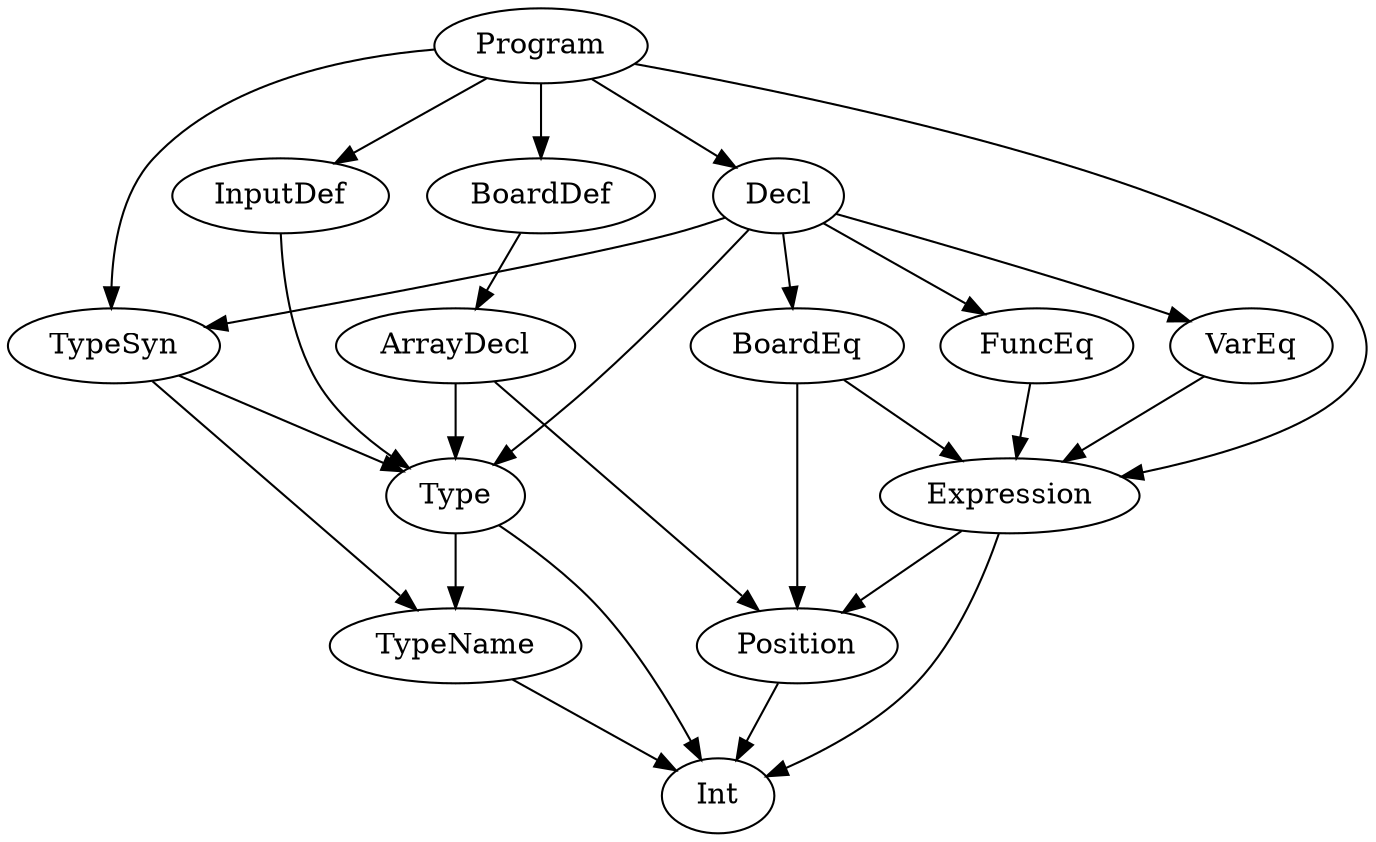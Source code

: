 digraph G {
Int [label="Int"];
TypeName [label="TypeName"];
ArrayDecl [label="ArrayDecl"];
BoardDef [label="BoardDef"];
BoardEq [label="BoardEq"];
Decl [label="Decl"];
Expression [label="Expression"];
FuncEq [label="FuncEq"];
InputDef [label="InputDef"];
Position [label="Position"];
Program [label="Program"];
Type [label="Type"];
TypeSyn [label="TypeSyn"];
VarEq [label="VarEq"];
TypeName -> Int;
ArrayDecl -> Position;
ArrayDecl -> Type;
BoardDef -> ArrayDecl;
BoardEq -> Expression;
BoardEq -> Position;
Decl -> BoardEq;
Decl -> FuncEq;
Decl -> Type;
Decl -> TypeSyn;
Decl -> VarEq;
Expression -> Int;
Expression -> Position;
FuncEq -> Expression;
InputDef -> Type;
Position -> Int;
Program -> BoardDef;
Program -> Decl;
Program -> Expression;
Program -> InputDef;
Program -> TypeSyn;
Type -> Int;
Type -> TypeName;
TypeSyn -> TypeName;
TypeSyn -> Type;
VarEq -> Expression;

}